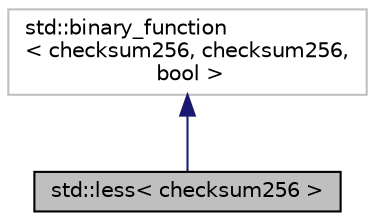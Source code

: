 digraph "std::less&lt; checksum256 &gt;"
{
  edge [fontname="Helvetica",fontsize="10",labelfontname="Helvetica",labelfontsize="10"];
  node [fontname="Helvetica",fontsize="10",shape=record];
  Node2 [label="std::less\< checksum256 \>",height=0.2,width=0.4,color="black", fillcolor="grey75", style="filled", fontcolor="black"];
  Node3 -> Node2 [dir="back",color="midnightblue",fontsize="10",style="solid"];
  Node3 [label="std::binary_function\l\< checksum256, checksum256,\l bool \>",height=0.2,width=0.4,color="grey75", fillcolor="white", style="filled"];
}
